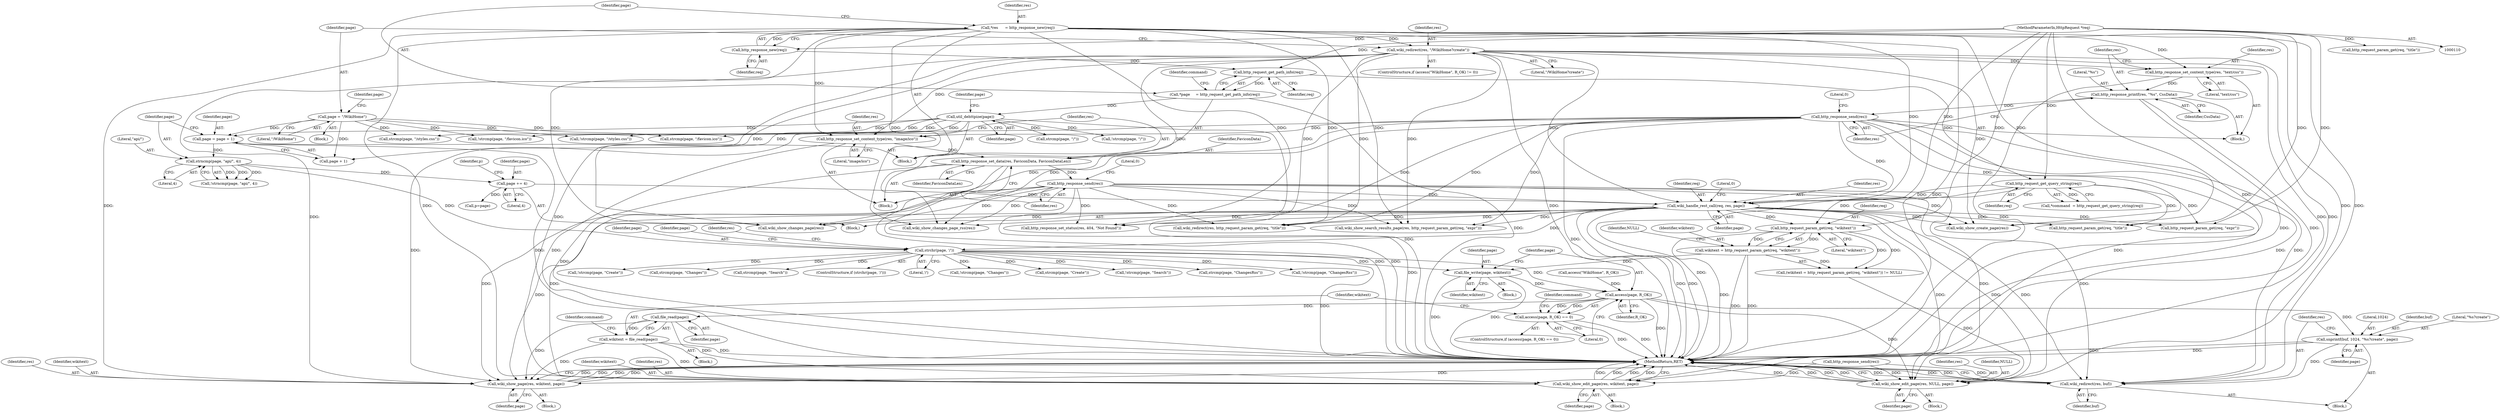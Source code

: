 digraph "0_didiwiki_5e5c796617e1712905dc5462b94bd5e6c08d15ea@API" {
"1000310" [label="(Call,file_write(page, wikitext))"];
"1000230" [label="(Call,strchr(page, '/'))"];
"1000193" [label="(Call,strncmp(page, \"api/\", 4))"];
"1000186" [label="(Call,page = page + 1)"];
"1000149" [label="(Call,page = \"/WikiHome\")"];
"1000132" [label="(Call,util_dehttpize(page))"];
"1000119" [label="(Call,*page     = http_request_get_path_info(req))"];
"1000121" [label="(Call,http_request_get_path_info(req))"];
"1000116" [label="(Call,http_response_new(req))"];
"1000111" [label="(MethodParameterIn,HttpRequest *req)"];
"1000223" [label="(Call,wiki_handle_rest_call(req, res, page))"];
"1000126" [label="(Call,http_request_get_query_string(req))"];
"1000165" [label="(Call,http_response_send(res))"];
"1000161" [label="(Call,http_response_printf(res, \"%s\", CssData))"];
"1000158" [label="(Call,http_response_set_content_type(res, \"text/css\"))"];
"1000114" [label="(Call,*res      = http_response_new(req))"];
"1000146" [label="(Call,wiki_redirect(res, \"/WikiHome?create\"))"];
"1000182" [label="(Call,http_response_send(res))"];
"1000178" [label="(Call,http_response_set_data(res, FaviconData, FaviconDataLen))"];
"1000175" [label="(Call,http_response_set_content_type(res, \"image/ico\"))"];
"1000199" [label="(Call,page += 4)"];
"1000303" [label="(Call,wikitext = http_request_param_get(req, \"wikitext\"))"];
"1000305" [label="(Call,http_request_param_get(req, \"wikitext\"))"];
"1000315" [label="(Call,access(page, R_OK))"];
"1000314" [label="(Call,access(page, R_OK) == 0)"];
"1000322" [label="(Call,file_read(page))"];
"1000320" [label="(Call,wikitext = file_read(page))"];
"1000330" [label="(Call,wiki_show_edit_page(res, wikitext, page))"];
"1000336" [label="(Call,wiki_show_page(res, wikitext, page))"];
"1000348" [label="(Call,wiki_show_edit_page(res, NULL, page))"];
"1000355" [label="(Call,snprintf(buf, 1024, \"%s?create\", page))"];
"1000360" [label="(Call,wiki_redirect(res, buf))"];
"1000183" [label="(Identifier,res)"];
"1000179" [label="(Identifier,res)"];
"1000168" [label="(Literal,0)"];
"1000223" [label="(Call,wiki_handle_rest_call(req, res, page))"];
"1000137" [label="(Identifier,page)"];
"1000159" [label="(Identifier,res)"];
"1000307" [label="(Literal,\"wikitext\")"];
"1000150" [label="(Identifier,page)"];
"1000302" [label="(Call,(wikitext = http_request_param_get(req, \"wikitext\")) != NULL)"];
"1000311" [label="(Identifier,page)"];
"1000140" [label="(ControlStructure,if (access(\"WikiHome\", R_OK) != 0))"];
"1000162" [label="(Identifier,res)"];
"1000318" [label="(Literal,0)"];
"1000187" [label="(Identifier,page)"];
"1000345" [label="(Identifier,command)"];
"1000196" [label="(Literal,4)"];
"1000319" [label="(Block,)"];
"1000230" [label="(Call,strchr(page, '/'))"];
"1000330" [label="(Call,wiki_show_edit_page(res, wikitext, page))"];
"1000185" [label="(Literal,0)"];
"1000351" [label="(Identifier,page)"];
"1000304" [label="(Identifier,wikitext)"];
"1000157" [label="(Block,)"];
"1000139" [label="(Block,)"];
"1000147" [label="(Identifier,res)"];
"1000348" [label="(Call,wiki_show_edit_page(res, NULL, page))"];
"1000317" [label="(Identifier,R_OK)"];
"1000178" [label="(Call,http_response_set_data(res, FaviconData, FaviconDataLen))"];
"1000335" [label="(Block,)"];
"1000193" [label="(Call,strncmp(page, \"api/\", 4))"];
"1000199" [label="(Call,page += 4)"];
"1000306" [label="(Identifier,req)"];
"1000323" [label="(Identifier,page)"];
"1000226" [label="(Identifier,page)"];
"1000117" [label="(Identifier,req)"];
"1000276" [label="(Call,!strcmp(page, \"Create\"))"];
"1000285" [label="(Call,http_request_param_get(req, \"title\"))"];
"1000120" [label="(Identifier,page)"];
"1000175" [label="(Call,http_response_set_content_type(res, \"image/ico\"))"];
"1000337" [label="(Identifier,res)"];
"1000357" [label="(Literal,1024)"];
"1000194" [label="(Identifier,page)"];
"1000171" [label="(Call,strcmp(page, \"/favicon.ico\"))"];
"1000163" [label="(Literal,\"%s\")"];
"1000320" [label="(Call,wikitext = file_read(page))"];
"1000231" [label="(Identifier,page)"];
"1000181" [label="(Identifier,FaviconDataLen)"];
"1000322" [label="(Call,file_read(page))"];
"1000247" [label="(Call,strcmp(page, \"Changes\"))"];
"1000126" [label="(Call,http_request_get_query_string(req))"];
"1000339" [label="(Identifier,page)"];
"1000234" [label="(Call,http_response_set_status(res, 404, \"Not Found\"))"];
"1000271" [label="(Call,http_request_param_get(req, \"expr\"))"];
"1000265" [label="(Call,strcmp(page, \"Search\"))"];
"1000316" [label="(Identifier,page)"];
"1000192" [label="(Call,!strncmp(page, \"api/\", 4))"];
"1000305" [label="(Call,http_request_param_get(req, \"wikitext\"))"];
"1000229" [label="(ControlStructure,if (strchr(page, '/')))"];
"1000225" [label="(Identifier,res)"];
"1000186" [label="(Call,page = page + 1)"];
"1000292" [label="(Call,http_request_param_get(req, \"title\"))"];
"1000119" [label="(Call,*page     = http_request_get_path_info(req))"];
"1000248" [label="(Identifier,page)"];
"1000349" [label="(Identifier,res)"];
"1000314" [label="(Call,access(page, R_OK) == 0)"];
"1000241" [label="(Call,http_response_send(res))"];
"1000350" [label="(Identifier,NULL)"];
"1000148" [label="(Literal,\"/WikiHome?create\")"];
"1000232" [label="(Literal,'/')"];
"1000353" [label="(Block,)"];
"1000356" [label="(Identifier,buf)"];
"1000269" [label="(Call,wiki_show_search_results_page(res, http_request_param_get(req, \"expr\")))"];
"1000362" [label="(Identifier,buf)"];
"1000309" [label="(Block,)"];
"1000151" [label="(Literal,\"/WikiHome\")"];
"1000308" [label="(Identifier,NULL)"];
"1000201" [label="(Literal,4)"];
"1000336" [label="(Call,wiki_show_page(res, wikitext, page))"];
"1000136" [label="(Call,strcmp(page, \"/\"))"];
"1000132" [label="(Call,util_dehttpize(page))"];
"1000303" [label="(Call,wikitext = http_request_param_get(req, \"wikitext\"))"];
"1000333" [label="(Identifier,page)"];
"1000166" [label="(Identifier,res)"];
"1000135" [label="(Call,!strcmp(page, \"/\"))"];
"1000327" [label="(Identifier,command)"];
"1000114" [label="(Call,*res      = http_response_new(req))"];
"1000359" [label="(Identifier,page)"];
"1000154" [label="(Call,strcmp(page, \"/styles.css\"))"];
"1000177" [label="(Literal,\"image/ico\")"];
"1000122" [label="(Identifier,req)"];
"1000347" [label="(Block,)"];
"1000363" [label="(MethodReturn,RET)"];
"1000246" [label="(Call,!strcmp(page, \"Changes\"))"];
"1000133" [label="(Identifier,page)"];
"1000290" [label="(Call,wiki_redirect(res, http_request_param_get(req, \"title\")))"];
"1000277" [label="(Call,strcmp(page, \"Create\"))"];
"1000170" [label="(Call,!strcmp(page, \"/favicon.ico\"))"];
"1000264" [label="(Call,!strcmp(page, \"Search\"))"];
"1000164" [label="(Identifier,CssData)"];
"1000180" [label="(Identifier,FaviconData)"];
"1000297" [label="(Call,wiki_show_create_page(res))"];
"1000112" [label="(Block,)"];
"1000146" [label="(Call,wiki_redirect(res, \"/WikiHome?create\"))"];
"1000116" [label="(Call,http_response_new(req))"];
"1000161" [label="(Call,http_response_printf(res, \"%s\", CssData))"];
"1000360" [label="(Call,wiki_redirect(res, buf))"];
"1000204" [label="(Identifier,p)"];
"1000361" [label="(Identifier,res)"];
"1000235" [label="(Identifier,res)"];
"1000315" [label="(Call,access(page, R_OK))"];
"1000310" [label="(Call,file_write(page, wikitext))"];
"1000256" [label="(Call,strcmp(page, \"ChangesRss\"))"];
"1000111" [label="(MethodParameterIn,HttpRequest *req)"];
"1000203" [label="(Call,p=page)"];
"1000155" [label="(Identifier,page)"];
"1000332" [label="(Identifier,wikitext)"];
"1000153" [label="(Call,!strcmp(page, \"/styles.css\"))"];
"1000251" [label="(Call,wiki_show_changes_page(res))"];
"1000313" [label="(ControlStructure,if (access(page, R_OK) == 0))"];
"1000174" [label="(Block,)"];
"1000125" [label="(Identifier,command)"];
"1000224" [label="(Identifier,req)"];
"1000255" [label="(Call,!strcmp(page, \"ChangesRss\"))"];
"1000115" [label="(Identifier,res)"];
"1000121" [label="(Call,http_request_get_path_info(req))"];
"1000321" [label="(Identifier,wikitext)"];
"1000195" [label="(Literal,\"api/\")"];
"1000160" [label="(Literal,\"text/css\")"];
"1000176" [label="(Identifier,res)"];
"1000127" [label="(Identifier,req)"];
"1000165" [label="(Call,http_response_send(res))"];
"1000358" [label="(Literal,\"%s?create\")"];
"1000329" [label="(Block,)"];
"1000188" [label="(Call,page + 1)"];
"1000158" [label="(Call,http_response_set_content_type(res, \"text/css\"))"];
"1000200" [label="(Identifier,page)"];
"1000355" [label="(Call,snprintf(buf, 1024, \"%s?create\", page))"];
"1000228" [label="(Literal,0)"];
"1000338" [label="(Identifier,wikitext)"];
"1000149" [label="(Call,page = \"/WikiHome\")"];
"1000331" [label="(Identifier,res)"];
"1000142" [label="(Call,access(\"WikiHome\", R_OK))"];
"1000312" [label="(Identifier,wikitext)"];
"1000260" [label="(Call,wiki_show_changes_page_rss(res))"];
"1000197" [label="(Block,)"];
"1000182" [label="(Call,http_response_send(res))"];
"1000124" [label="(Call,*command  = http_request_get_query_string(req))"];
"1000310" -> "1000309"  [label="AST: "];
"1000310" -> "1000312"  [label="CFG: "];
"1000311" -> "1000310"  [label="AST: "];
"1000312" -> "1000310"  [label="AST: "];
"1000316" -> "1000310"  [label="CFG: "];
"1000310" -> "1000363"  [label="DDG: "];
"1000310" -> "1000363"  [label="DDG: "];
"1000230" -> "1000310"  [label="DDG: "];
"1000303" -> "1000310"  [label="DDG: "];
"1000310" -> "1000315"  [label="DDG: "];
"1000230" -> "1000229"  [label="AST: "];
"1000230" -> "1000232"  [label="CFG: "];
"1000231" -> "1000230"  [label="AST: "];
"1000232" -> "1000230"  [label="AST: "];
"1000235" -> "1000230"  [label="CFG: "];
"1000248" -> "1000230"  [label="CFG: "];
"1000230" -> "1000363"  [label="DDG: "];
"1000193" -> "1000230"  [label="DDG: "];
"1000223" -> "1000230"  [label="DDG: "];
"1000230" -> "1000246"  [label="DDG: "];
"1000230" -> "1000247"  [label="DDG: "];
"1000230" -> "1000255"  [label="DDG: "];
"1000230" -> "1000256"  [label="DDG: "];
"1000230" -> "1000264"  [label="DDG: "];
"1000230" -> "1000265"  [label="DDG: "];
"1000230" -> "1000276"  [label="DDG: "];
"1000230" -> "1000277"  [label="DDG: "];
"1000230" -> "1000315"  [label="DDG: "];
"1000193" -> "1000192"  [label="AST: "];
"1000193" -> "1000196"  [label="CFG: "];
"1000194" -> "1000193"  [label="AST: "];
"1000195" -> "1000193"  [label="AST: "];
"1000196" -> "1000193"  [label="AST: "];
"1000192" -> "1000193"  [label="CFG: "];
"1000193" -> "1000192"  [label="DDG: "];
"1000193" -> "1000192"  [label="DDG: "];
"1000193" -> "1000192"  [label="DDG: "];
"1000186" -> "1000193"  [label="DDG: "];
"1000193" -> "1000199"  [label="DDG: "];
"1000186" -> "1000112"  [label="AST: "];
"1000186" -> "1000188"  [label="CFG: "];
"1000187" -> "1000186"  [label="AST: "];
"1000188" -> "1000186"  [label="AST: "];
"1000194" -> "1000186"  [label="CFG: "];
"1000186" -> "1000363"  [label="DDG: "];
"1000149" -> "1000186"  [label="DDG: "];
"1000132" -> "1000186"  [label="DDG: "];
"1000149" -> "1000139"  [label="AST: "];
"1000149" -> "1000151"  [label="CFG: "];
"1000150" -> "1000149"  [label="AST: "];
"1000151" -> "1000149"  [label="AST: "];
"1000155" -> "1000149"  [label="CFG: "];
"1000149" -> "1000153"  [label="DDG: "];
"1000149" -> "1000154"  [label="DDG: "];
"1000149" -> "1000170"  [label="DDG: "];
"1000149" -> "1000171"  [label="DDG: "];
"1000149" -> "1000188"  [label="DDG: "];
"1000132" -> "1000112"  [label="AST: "];
"1000132" -> "1000133"  [label="CFG: "];
"1000133" -> "1000132"  [label="AST: "];
"1000137" -> "1000132"  [label="CFG: "];
"1000132" -> "1000363"  [label="DDG: "];
"1000119" -> "1000132"  [label="DDG: "];
"1000132" -> "1000135"  [label="DDG: "];
"1000132" -> "1000136"  [label="DDG: "];
"1000132" -> "1000153"  [label="DDG: "];
"1000132" -> "1000154"  [label="DDG: "];
"1000132" -> "1000170"  [label="DDG: "];
"1000132" -> "1000171"  [label="DDG: "];
"1000132" -> "1000188"  [label="DDG: "];
"1000119" -> "1000112"  [label="AST: "];
"1000119" -> "1000121"  [label="CFG: "];
"1000120" -> "1000119"  [label="AST: "];
"1000121" -> "1000119"  [label="AST: "];
"1000125" -> "1000119"  [label="CFG: "];
"1000119" -> "1000363"  [label="DDG: "];
"1000121" -> "1000119"  [label="DDG: "];
"1000121" -> "1000122"  [label="CFG: "];
"1000122" -> "1000121"  [label="AST: "];
"1000116" -> "1000121"  [label="DDG: "];
"1000111" -> "1000121"  [label="DDG: "];
"1000121" -> "1000126"  [label="DDG: "];
"1000116" -> "1000114"  [label="AST: "];
"1000116" -> "1000117"  [label="CFG: "];
"1000117" -> "1000116"  [label="AST: "];
"1000114" -> "1000116"  [label="CFG: "];
"1000116" -> "1000114"  [label="DDG: "];
"1000111" -> "1000116"  [label="DDG: "];
"1000111" -> "1000110"  [label="AST: "];
"1000111" -> "1000363"  [label="DDG: "];
"1000111" -> "1000126"  [label="DDG: "];
"1000111" -> "1000223"  [label="DDG: "];
"1000111" -> "1000271"  [label="DDG: "];
"1000111" -> "1000285"  [label="DDG: "];
"1000111" -> "1000292"  [label="DDG: "];
"1000111" -> "1000305"  [label="DDG: "];
"1000223" -> "1000197"  [label="AST: "];
"1000223" -> "1000226"  [label="CFG: "];
"1000224" -> "1000223"  [label="AST: "];
"1000225" -> "1000223"  [label="AST: "];
"1000226" -> "1000223"  [label="AST: "];
"1000228" -> "1000223"  [label="CFG: "];
"1000223" -> "1000363"  [label="DDG: "];
"1000223" -> "1000363"  [label="DDG: "];
"1000126" -> "1000223"  [label="DDG: "];
"1000165" -> "1000223"  [label="DDG: "];
"1000114" -> "1000223"  [label="DDG: "];
"1000146" -> "1000223"  [label="DDG: "];
"1000182" -> "1000223"  [label="DDG: "];
"1000199" -> "1000223"  [label="DDG: "];
"1000223" -> "1000234"  [label="DDG: "];
"1000223" -> "1000251"  [label="DDG: "];
"1000223" -> "1000260"  [label="DDG: "];
"1000223" -> "1000269"  [label="DDG: "];
"1000223" -> "1000271"  [label="DDG: "];
"1000223" -> "1000285"  [label="DDG: "];
"1000223" -> "1000290"  [label="DDG: "];
"1000223" -> "1000297"  [label="DDG: "];
"1000223" -> "1000305"  [label="DDG: "];
"1000223" -> "1000330"  [label="DDG: "];
"1000223" -> "1000336"  [label="DDG: "];
"1000223" -> "1000348"  [label="DDG: "];
"1000223" -> "1000360"  [label="DDG: "];
"1000126" -> "1000124"  [label="AST: "];
"1000126" -> "1000127"  [label="CFG: "];
"1000127" -> "1000126"  [label="AST: "];
"1000124" -> "1000126"  [label="CFG: "];
"1000126" -> "1000363"  [label="DDG: "];
"1000126" -> "1000124"  [label="DDG: "];
"1000126" -> "1000271"  [label="DDG: "];
"1000126" -> "1000285"  [label="DDG: "];
"1000126" -> "1000305"  [label="DDG: "];
"1000165" -> "1000157"  [label="AST: "];
"1000165" -> "1000166"  [label="CFG: "];
"1000166" -> "1000165"  [label="AST: "];
"1000168" -> "1000165"  [label="CFG: "];
"1000165" -> "1000363"  [label="DDG: "];
"1000161" -> "1000165"  [label="DDG: "];
"1000165" -> "1000175"  [label="DDG: "];
"1000165" -> "1000234"  [label="DDG: "];
"1000165" -> "1000251"  [label="DDG: "];
"1000165" -> "1000260"  [label="DDG: "];
"1000165" -> "1000269"  [label="DDG: "];
"1000165" -> "1000290"  [label="DDG: "];
"1000165" -> "1000297"  [label="DDG: "];
"1000165" -> "1000330"  [label="DDG: "];
"1000165" -> "1000336"  [label="DDG: "];
"1000165" -> "1000348"  [label="DDG: "];
"1000165" -> "1000360"  [label="DDG: "];
"1000161" -> "1000157"  [label="AST: "];
"1000161" -> "1000164"  [label="CFG: "];
"1000162" -> "1000161"  [label="AST: "];
"1000163" -> "1000161"  [label="AST: "];
"1000164" -> "1000161"  [label="AST: "];
"1000166" -> "1000161"  [label="CFG: "];
"1000161" -> "1000363"  [label="DDG: "];
"1000161" -> "1000363"  [label="DDG: "];
"1000158" -> "1000161"  [label="DDG: "];
"1000158" -> "1000157"  [label="AST: "];
"1000158" -> "1000160"  [label="CFG: "];
"1000159" -> "1000158"  [label="AST: "];
"1000160" -> "1000158"  [label="AST: "];
"1000162" -> "1000158"  [label="CFG: "];
"1000158" -> "1000363"  [label="DDG: "];
"1000114" -> "1000158"  [label="DDG: "];
"1000146" -> "1000158"  [label="DDG: "];
"1000114" -> "1000112"  [label="AST: "];
"1000115" -> "1000114"  [label="AST: "];
"1000120" -> "1000114"  [label="CFG: "];
"1000114" -> "1000363"  [label="DDG: "];
"1000114" -> "1000146"  [label="DDG: "];
"1000114" -> "1000175"  [label="DDG: "];
"1000114" -> "1000234"  [label="DDG: "];
"1000114" -> "1000251"  [label="DDG: "];
"1000114" -> "1000260"  [label="DDG: "];
"1000114" -> "1000269"  [label="DDG: "];
"1000114" -> "1000290"  [label="DDG: "];
"1000114" -> "1000297"  [label="DDG: "];
"1000114" -> "1000330"  [label="DDG: "];
"1000114" -> "1000336"  [label="DDG: "];
"1000114" -> "1000348"  [label="DDG: "];
"1000114" -> "1000360"  [label="DDG: "];
"1000146" -> "1000140"  [label="AST: "];
"1000146" -> "1000148"  [label="CFG: "];
"1000147" -> "1000146"  [label="AST: "];
"1000148" -> "1000146"  [label="AST: "];
"1000150" -> "1000146"  [label="CFG: "];
"1000146" -> "1000363"  [label="DDG: "];
"1000146" -> "1000175"  [label="DDG: "];
"1000146" -> "1000234"  [label="DDG: "];
"1000146" -> "1000251"  [label="DDG: "];
"1000146" -> "1000260"  [label="DDG: "];
"1000146" -> "1000269"  [label="DDG: "];
"1000146" -> "1000290"  [label="DDG: "];
"1000146" -> "1000297"  [label="DDG: "];
"1000146" -> "1000330"  [label="DDG: "];
"1000146" -> "1000336"  [label="DDG: "];
"1000146" -> "1000348"  [label="DDG: "];
"1000146" -> "1000360"  [label="DDG: "];
"1000182" -> "1000174"  [label="AST: "];
"1000182" -> "1000183"  [label="CFG: "];
"1000183" -> "1000182"  [label="AST: "];
"1000185" -> "1000182"  [label="CFG: "];
"1000182" -> "1000363"  [label="DDG: "];
"1000178" -> "1000182"  [label="DDG: "];
"1000182" -> "1000234"  [label="DDG: "];
"1000182" -> "1000251"  [label="DDG: "];
"1000182" -> "1000260"  [label="DDG: "];
"1000182" -> "1000269"  [label="DDG: "];
"1000182" -> "1000290"  [label="DDG: "];
"1000182" -> "1000297"  [label="DDG: "];
"1000182" -> "1000330"  [label="DDG: "];
"1000182" -> "1000336"  [label="DDG: "];
"1000182" -> "1000348"  [label="DDG: "];
"1000182" -> "1000360"  [label="DDG: "];
"1000178" -> "1000174"  [label="AST: "];
"1000178" -> "1000181"  [label="CFG: "];
"1000179" -> "1000178"  [label="AST: "];
"1000180" -> "1000178"  [label="AST: "];
"1000181" -> "1000178"  [label="AST: "];
"1000183" -> "1000178"  [label="CFG: "];
"1000178" -> "1000363"  [label="DDG: "];
"1000178" -> "1000363"  [label="DDG: "];
"1000178" -> "1000363"  [label="DDG: "];
"1000175" -> "1000178"  [label="DDG: "];
"1000175" -> "1000174"  [label="AST: "];
"1000175" -> "1000177"  [label="CFG: "];
"1000176" -> "1000175"  [label="AST: "];
"1000177" -> "1000175"  [label="AST: "];
"1000179" -> "1000175"  [label="CFG: "];
"1000175" -> "1000363"  [label="DDG: "];
"1000199" -> "1000197"  [label="AST: "];
"1000199" -> "1000201"  [label="CFG: "];
"1000200" -> "1000199"  [label="AST: "];
"1000201" -> "1000199"  [label="AST: "];
"1000204" -> "1000199"  [label="CFG: "];
"1000199" -> "1000203"  [label="DDG: "];
"1000303" -> "1000302"  [label="AST: "];
"1000303" -> "1000305"  [label="CFG: "];
"1000304" -> "1000303"  [label="AST: "];
"1000305" -> "1000303"  [label="AST: "];
"1000308" -> "1000303"  [label="CFG: "];
"1000303" -> "1000363"  [label="DDG: "];
"1000303" -> "1000363"  [label="DDG: "];
"1000303" -> "1000302"  [label="DDG: "];
"1000305" -> "1000303"  [label="DDG: "];
"1000305" -> "1000303"  [label="DDG: "];
"1000305" -> "1000307"  [label="CFG: "];
"1000306" -> "1000305"  [label="AST: "];
"1000307" -> "1000305"  [label="AST: "];
"1000305" -> "1000363"  [label="DDG: "];
"1000305" -> "1000302"  [label="DDG: "];
"1000305" -> "1000302"  [label="DDG: "];
"1000315" -> "1000314"  [label="AST: "];
"1000315" -> "1000317"  [label="CFG: "];
"1000316" -> "1000315"  [label="AST: "];
"1000317" -> "1000315"  [label="AST: "];
"1000318" -> "1000315"  [label="CFG: "];
"1000315" -> "1000363"  [label="DDG: "];
"1000315" -> "1000314"  [label="DDG: "];
"1000315" -> "1000314"  [label="DDG: "];
"1000142" -> "1000315"  [label="DDG: "];
"1000315" -> "1000322"  [label="DDG: "];
"1000315" -> "1000348"  [label="DDG: "];
"1000315" -> "1000355"  [label="DDG: "];
"1000314" -> "1000313"  [label="AST: "];
"1000314" -> "1000318"  [label="CFG: "];
"1000318" -> "1000314"  [label="AST: "];
"1000321" -> "1000314"  [label="CFG: "];
"1000345" -> "1000314"  [label="CFG: "];
"1000314" -> "1000363"  [label="DDG: "];
"1000314" -> "1000363"  [label="DDG: "];
"1000322" -> "1000320"  [label="AST: "];
"1000322" -> "1000323"  [label="CFG: "];
"1000323" -> "1000322"  [label="AST: "];
"1000320" -> "1000322"  [label="CFG: "];
"1000322" -> "1000320"  [label="DDG: "];
"1000322" -> "1000330"  [label="DDG: "];
"1000322" -> "1000336"  [label="DDG: "];
"1000320" -> "1000319"  [label="AST: "];
"1000321" -> "1000320"  [label="AST: "];
"1000327" -> "1000320"  [label="CFG: "];
"1000320" -> "1000363"  [label="DDG: "];
"1000320" -> "1000330"  [label="DDG: "];
"1000320" -> "1000336"  [label="DDG: "];
"1000330" -> "1000329"  [label="AST: "];
"1000330" -> "1000333"  [label="CFG: "];
"1000331" -> "1000330"  [label="AST: "];
"1000332" -> "1000330"  [label="AST: "];
"1000333" -> "1000330"  [label="AST: "];
"1000363" -> "1000330"  [label="CFG: "];
"1000330" -> "1000363"  [label="DDG: "];
"1000330" -> "1000363"  [label="DDG: "];
"1000330" -> "1000363"  [label="DDG: "];
"1000330" -> "1000363"  [label="DDG: "];
"1000241" -> "1000330"  [label="DDG: "];
"1000336" -> "1000335"  [label="AST: "];
"1000336" -> "1000339"  [label="CFG: "];
"1000337" -> "1000336"  [label="AST: "];
"1000338" -> "1000336"  [label="AST: "];
"1000339" -> "1000336"  [label="AST: "];
"1000363" -> "1000336"  [label="CFG: "];
"1000336" -> "1000363"  [label="DDG: "];
"1000336" -> "1000363"  [label="DDG: "];
"1000336" -> "1000363"  [label="DDG: "];
"1000336" -> "1000363"  [label="DDG: "];
"1000241" -> "1000336"  [label="DDG: "];
"1000348" -> "1000347"  [label="AST: "];
"1000348" -> "1000351"  [label="CFG: "];
"1000349" -> "1000348"  [label="AST: "];
"1000350" -> "1000348"  [label="AST: "];
"1000351" -> "1000348"  [label="AST: "];
"1000363" -> "1000348"  [label="CFG: "];
"1000348" -> "1000363"  [label="DDG: "];
"1000348" -> "1000363"  [label="DDG: "];
"1000348" -> "1000363"  [label="DDG: "];
"1000348" -> "1000363"  [label="DDG: "];
"1000241" -> "1000348"  [label="DDG: "];
"1000302" -> "1000348"  [label="DDG: "];
"1000355" -> "1000353"  [label="AST: "];
"1000355" -> "1000359"  [label="CFG: "];
"1000356" -> "1000355"  [label="AST: "];
"1000357" -> "1000355"  [label="AST: "];
"1000358" -> "1000355"  [label="AST: "];
"1000359" -> "1000355"  [label="AST: "];
"1000361" -> "1000355"  [label="CFG: "];
"1000355" -> "1000363"  [label="DDG: "];
"1000355" -> "1000363"  [label="DDG: "];
"1000355" -> "1000360"  [label="DDG: "];
"1000360" -> "1000353"  [label="AST: "];
"1000360" -> "1000362"  [label="CFG: "];
"1000361" -> "1000360"  [label="AST: "];
"1000362" -> "1000360"  [label="AST: "];
"1000363" -> "1000360"  [label="CFG: "];
"1000360" -> "1000363"  [label="DDG: "];
"1000360" -> "1000363"  [label="DDG: "];
"1000360" -> "1000363"  [label="DDG: "];
"1000241" -> "1000360"  [label="DDG: "];
}
